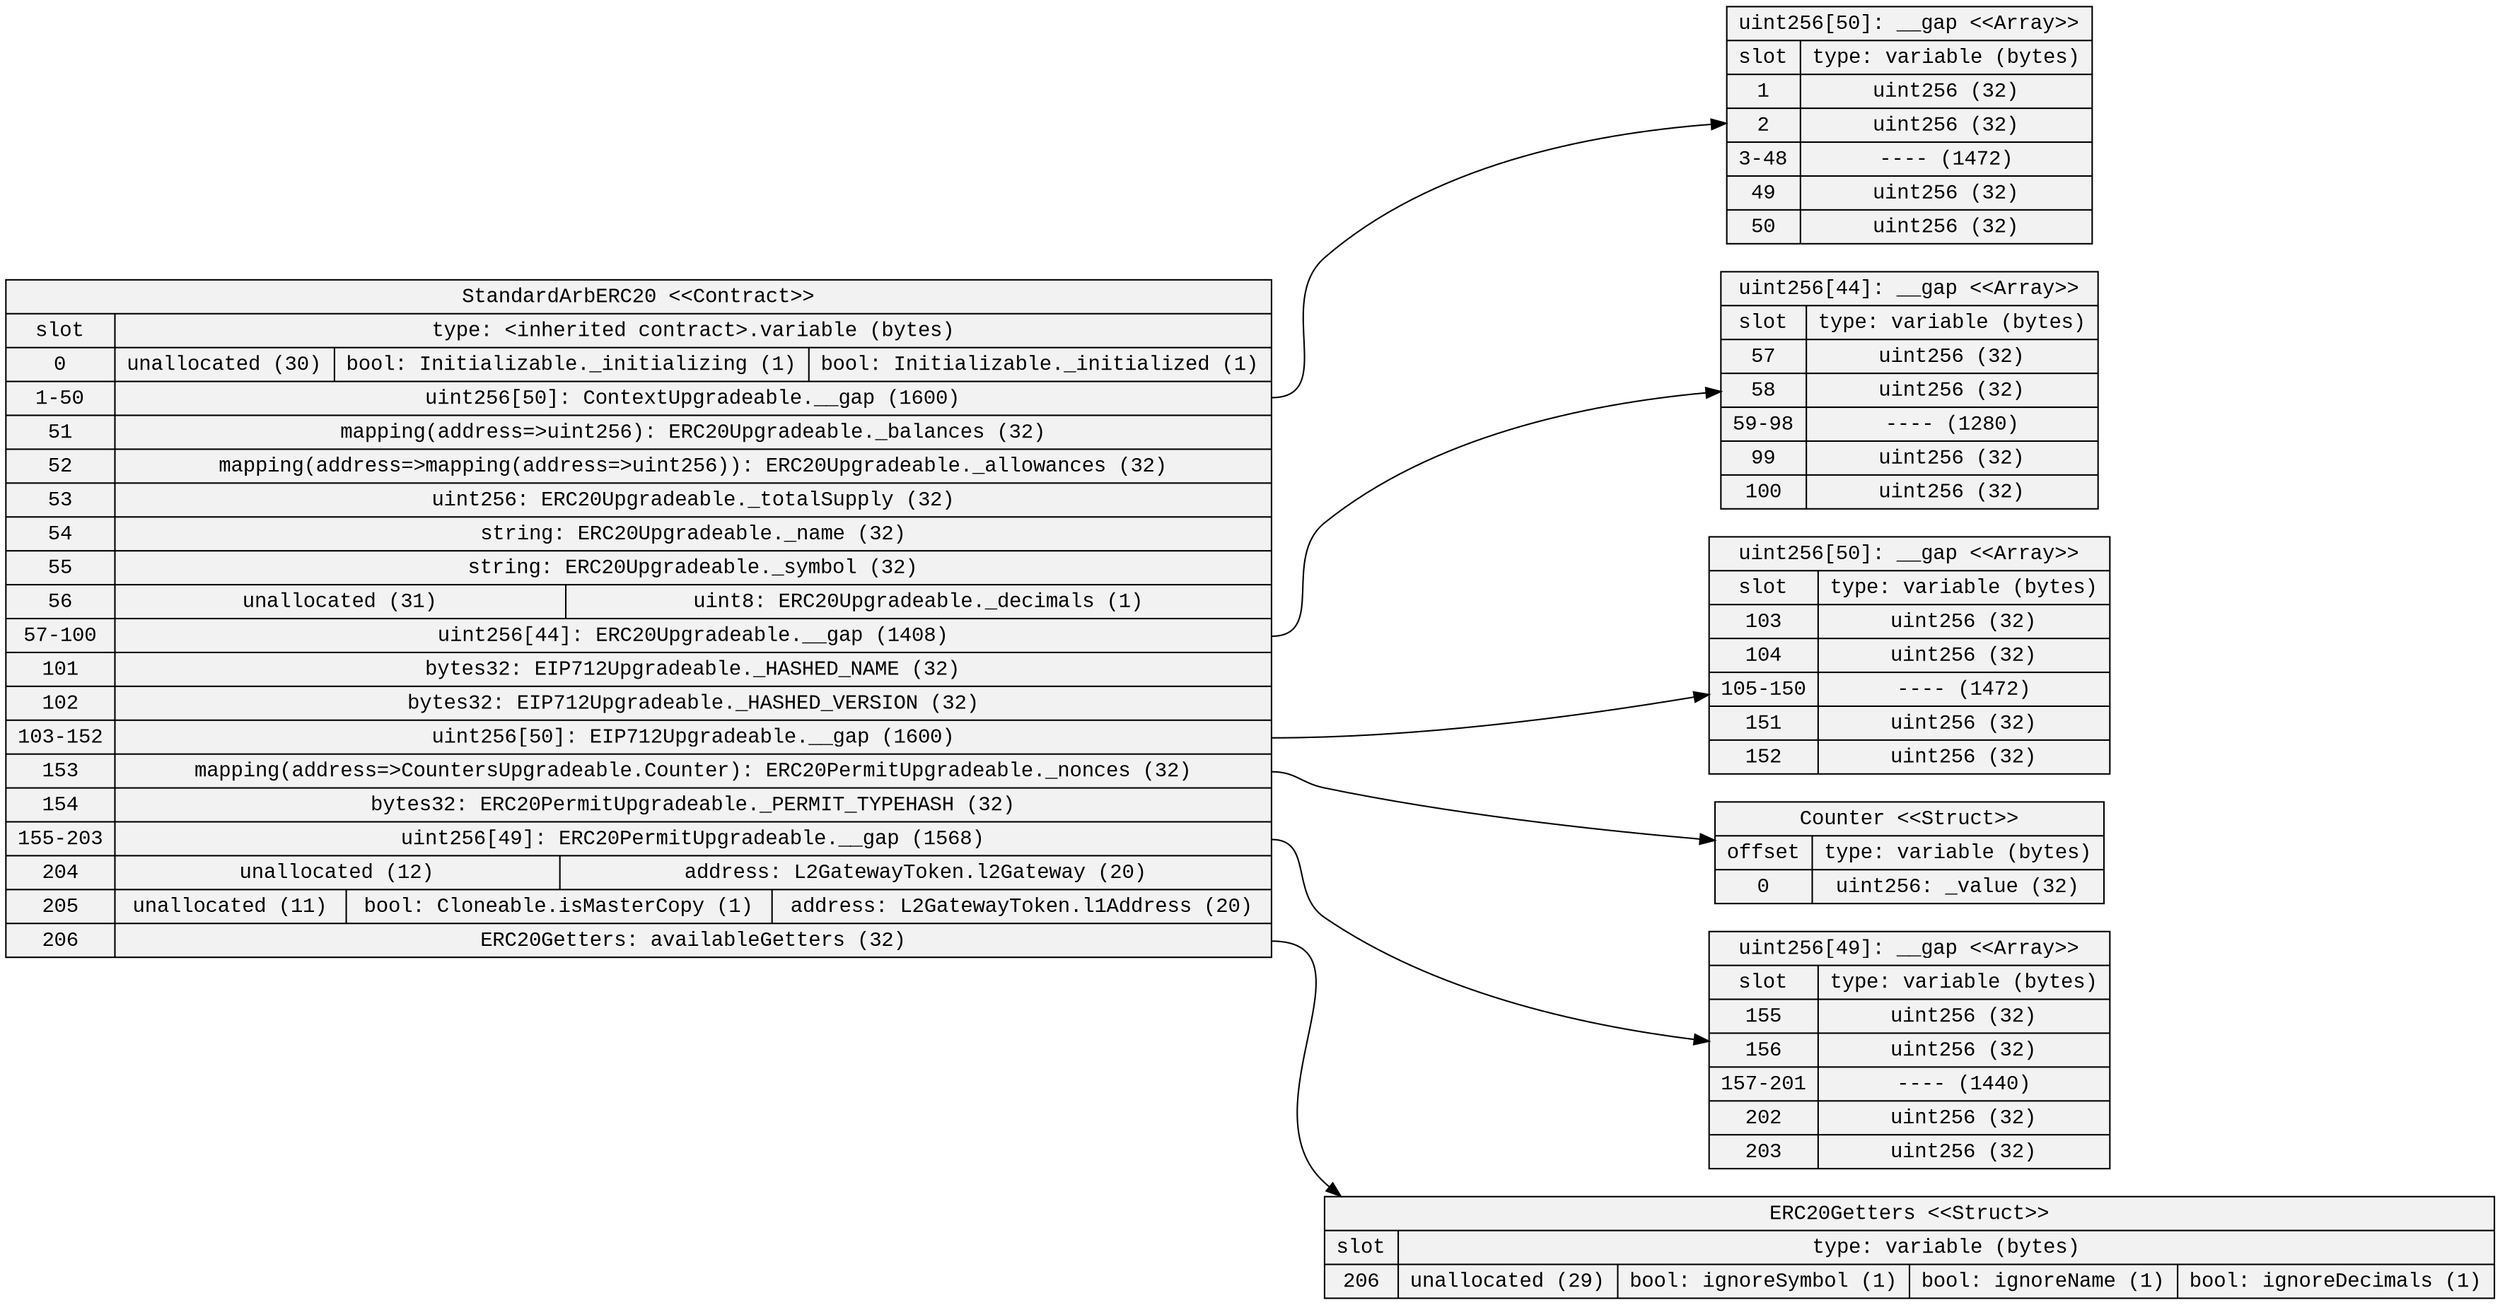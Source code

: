 
digraph StorageDiagram {
rankdir=LR
arrowhead=open
bgcolor="white"
edge [color="black"]
node [shape=record, style=filled, color="black", fillcolor="gray95", fontcolor="black", fontname="Courier New"]
7 [label="StandardArbERC20 \<\<Contract\>\>\n | {{ slot | 0 | 1-50 | 51 | 52 | 53 | 54 | 55 | 56 | 57-100 | 101 | 102 | 103-152 | 153 | 154 | 155-203 | 204 | 205 | 206} | { type: \<inherited contract\>.variable (bytes) | {  unallocated (30)  |  bool: Initializable._initializing (1)  |  bool: Initializable._initialized (1) } | { <8> uint256[50]: ContextUpgradeable.__gap (1600) } | {  mapping\(address=\>uint256\): ERC20Upgradeable._balances (32) } | {  mapping\(address=\>mapping\(address=\>uint256\)\): ERC20Upgradeable._allowances (32) } | {  uint256: ERC20Upgradeable._totalSupply (32) } | {  string: ERC20Upgradeable._name (32) } | {  string: ERC20Upgradeable._symbol (32) } | {  unallocated (31)  |  uint8: ERC20Upgradeable._decimals (1) } | { <20> uint256[44]: ERC20Upgradeable.__gap (1408) } | {  bytes32: EIP712Upgradeable._HASHED_NAME (32) } | {  bytes32: EIP712Upgradeable._HASHED_VERSION (32) } | { <28> uint256[50]: EIP712Upgradeable.__gap (1600) } | { <30> mapping\(address=\>CountersUpgradeable.Counter\): ERC20PermitUpgradeable._nonces (32) } | {  bytes32: ERC20PermitUpgradeable._PERMIT_TYPEHASH (32) } | { <37> uint256[49]: ERC20PermitUpgradeable.__gap (1568) } | {  unallocated (12)  |  address: L2GatewayToken.l2Gateway (20) } | {  unallocated (11)  |  bool: Cloneable.isMasterCopy (1)  |  address: L2GatewayToken.l1Address (20) } | { <44> ERC20Getters: availableGetters (32) }}}"]

1 [label="uint256[50]: __gap \<\<Array\>\>\n | {{ slot | 1 | 2 | 3-48 | 49 | 50} | { type: variable (bytes) | {  uint256 (32) } | {  uint256 (32) } | {  ---- (1472) } | {  uint256 (32) } | {  uint256 (32) }}}"]

2 [label="uint256[44]: __gap \<\<Array\>\>\n | {{ slot | 57 | 58 | 59-98 | 99 | 100} | { type: variable (bytes) | {  uint256 (32) } | {  uint256 (32) } | {  ---- (1280) } | {  uint256 (32) } | {  uint256 (32) }}}"]

3 [label="uint256[50]: __gap \<\<Array\>\>\n | {{ slot | 103 | 104 | 105-150 | 151 | 152} | { type: variable (bytes) | {  uint256 (32) } | {  uint256 (32) } | {  ---- (1472) } | {  uint256 (32) } | {  uint256 (32) }}}"]

4 [label="Counter \<\<Struct\>\>\n | {{ offset | 0} | { type: variable (bytes) | {  uint256: _value (32) }}}"]

5 [label="uint256[49]: __gap \<\<Array\>\>\n | {{ slot | 155 | 156 | 157-201 | 202 | 203} | { type: variable (bytes) | {  uint256 (32) } | {  uint256 (32) } | {  ---- (1440) } | {  uint256 (32) } | {  uint256 (32) }}}"]

6 [label="ERC20Getters \<\<Struct\>\>\n | {{ slot | 206} | { type: variable (bytes) | {  unallocated (29)  |  bool: ignoreSymbol (1)  |  bool: ignoreName (1)  |  bool: ignoreDecimals (1) }}}"]

 7:8 -> 1
 7:20 -> 2
 7:28 -> 3
 7:30 -> 4
 7:37 -> 5
 7:44 -> 6
}